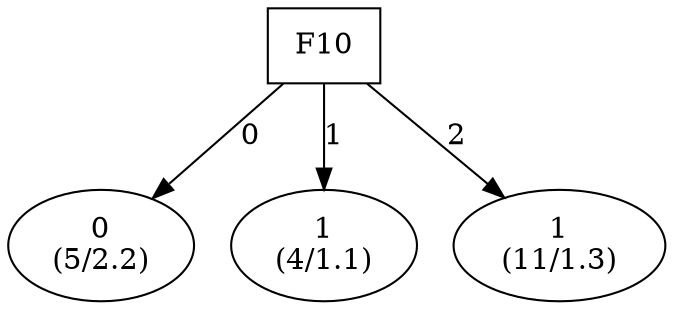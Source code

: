 digraph YaDT {
n0 [ shape=box, label="F10\n"]
n0 -> n1 [label="0"]
n1 [ shape=ellipse, label="0\n(5/2.2)"]
n0 -> n2 [label="1"]
n2 [ shape=ellipse, label="1\n(4/1.1)"]
n0 -> n3 [label="2"]
n3 [ shape=ellipse, label="1\n(11/1.3)"]
}
